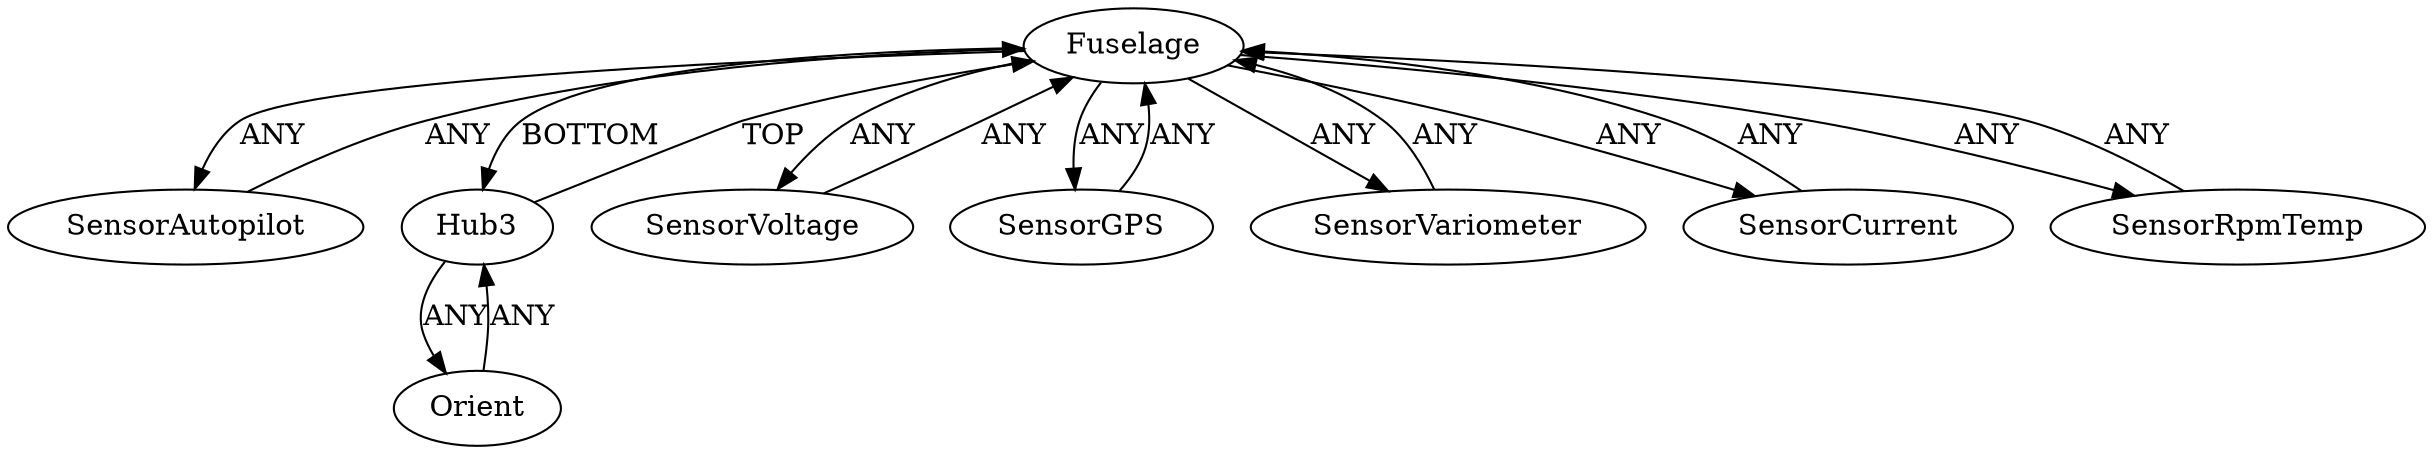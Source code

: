 /* Created by igraph 0.10.2 */
digraph {
  0 [
    instance=Fuselage_instance_1
    label=Fuselage
  ];
  1 [
    instance=SensorAutopilot_instance_1
    label=SensorAutopilot
  ];
  2 [
    instance=Hub3_instance_4
    label=Hub3
  ];
  3 [
    instance=SensorVoltage_instance_1
    label=SensorVoltage
  ];
  4 [
    instance=SensorGPS_instance_1
    label=SensorGPS
  ];
  5 [
    instance=SensorVariometer_instance_1
    label=SensorVariometer
  ];
  6 [
    instance=Orient
    label=Orient
  ];
  7 [
    instance=SensorCurrent_instance_1
    label=SensorCurrent
  ];
  8 [
    instance=SensorRpmTemp_instance_1
    label=SensorRpmTemp
  ];

  0 -> 1 [
    label=ANY
  ];
  0 -> 2 [
    label=BOTTOM
  ];
  0 -> 3 [
    label=ANY
  ];
  0 -> 4 [
    label=ANY
  ];
  0 -> 5 [
    label=ANY
  ];
  0 -> 7 [
    label=ANY
  ];
  0 -> 8 [
    label=ANY
  ];
  1 -> 0 [
    label=ANY
  ];
  2 -> 0 [
    label=TOP
  ];
  2 -> 6 [
    label=ANY
  ];
  3 -> 0 [
    label=ANY
  ];
  4 -> 0 [
    label=ANY
  ];
  5 -> 0 [
    label=ANY
  ];
  6 -> 2 [
    label=ANY
  ];
  7 -> 0 [
    label=ANY
  ];
  8 -> 0 [
    label=ANY
  ];
}
